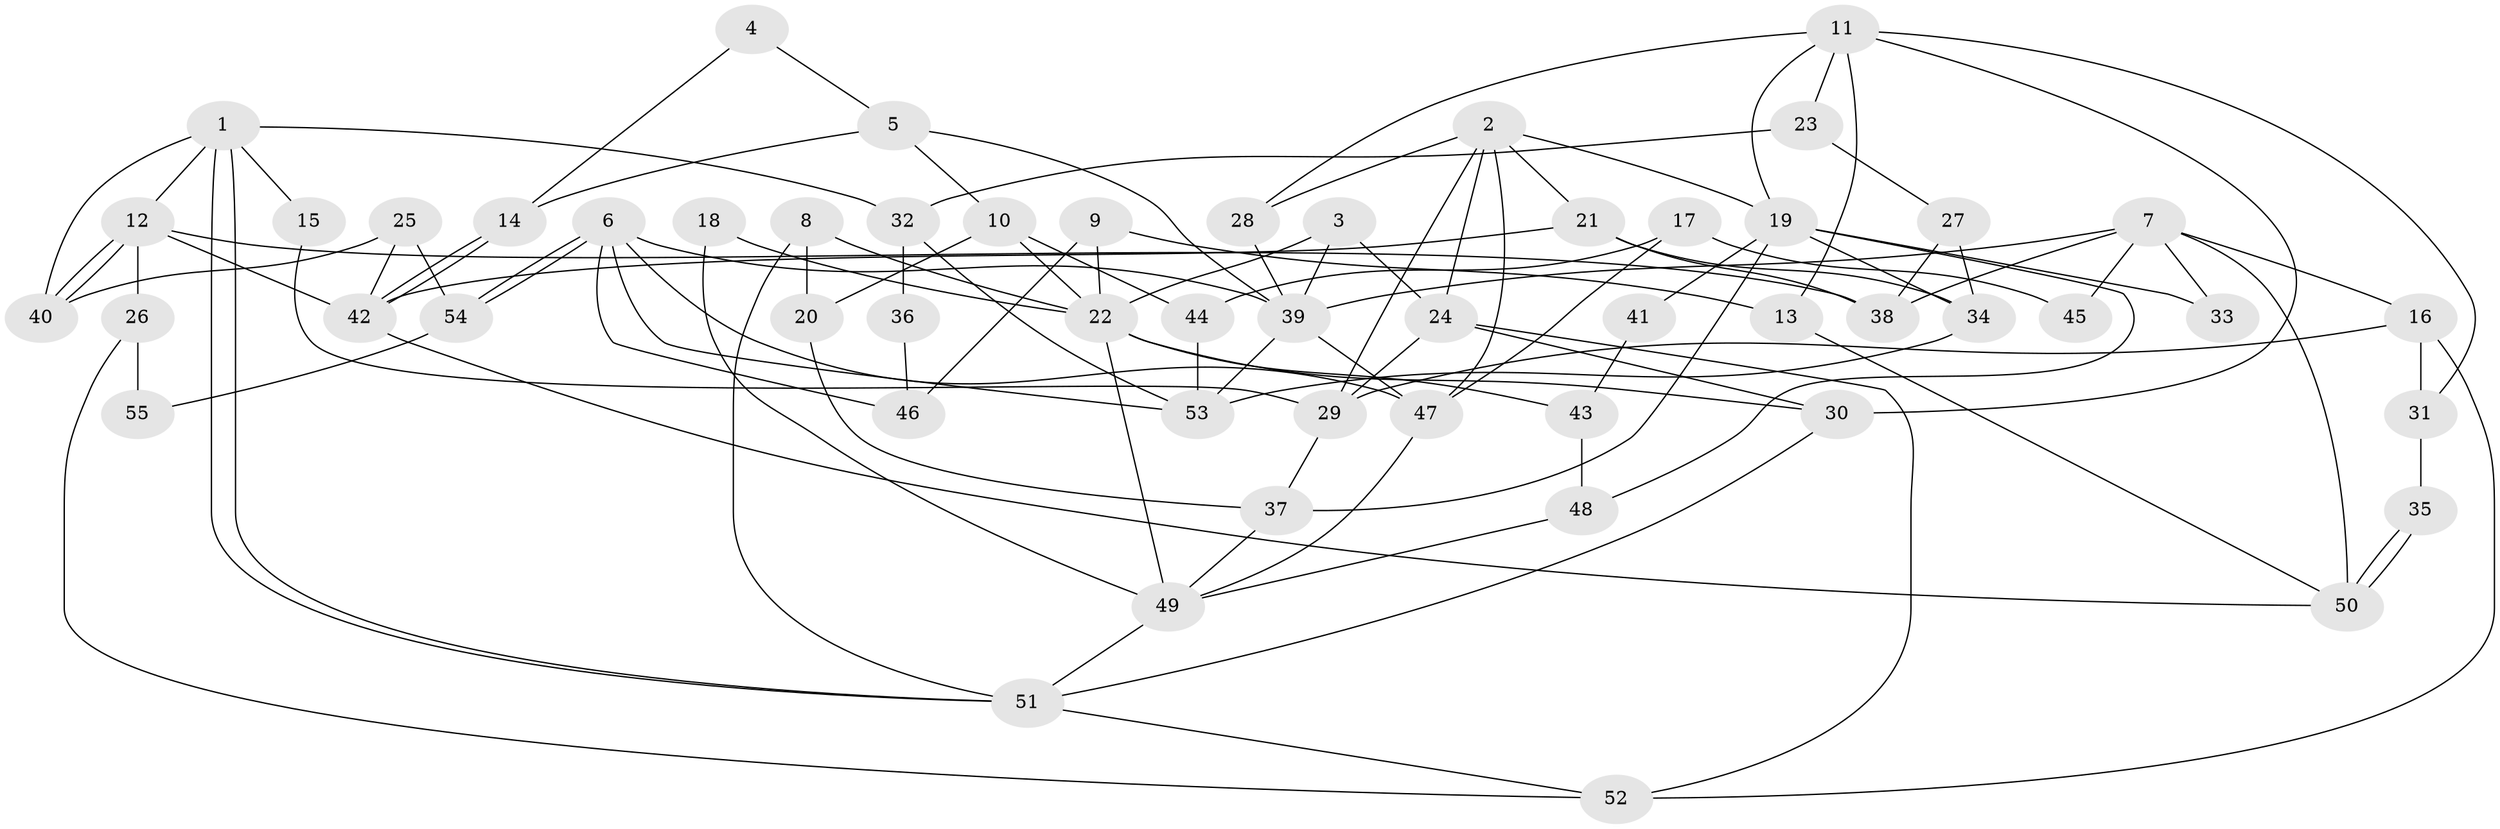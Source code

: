 // coarse degree distribution, {7: 0.18181818181818182, 8: 0.06060606060606061, 3: 0.24242424242424243, 6: 0.030303030303030304, 5: 0.15151515151515152, 4: 0.18181818181818182, 1: 0.030303030303030304, 10: 0.030303030303030304, 2: 0.09090909090909091}
// Generated by graph-tools (version 1.1) at 2025/42/03/06/25 10:42:01]
// undirected, 55 vertices, 110 edges
graph export_dot {
graph [start="1"]
  node [color=gray90,style=filled];
  1;
  2;
  3;
  4;
  5;
  6;
  7;
  8;
  9;
  10;
  11;
  12;
  13;
  14;
  15;
  16;
  17;
  18;
  19;
  20;
  21;
  22;
  23;
  24;
  25;
  26;
  27;
  28;
  29;
  30;
  31;
  32;
  33;
  34;
  35;
  36;
  37;
  38;
  39;
  40;
  41;
  42;
  43;
  44;
  45;
  46;
  47;
  48;
  49;
  50;
  51;
  52;
  53;
  54;
  55;
  1 -- 51;
  1 -- 51;
  1 -- 12;
  1 -- 15;
  1 -- 32;
  1 -- 40;
  2 -- 24;
  2 -- 29;
  2 -- 19;
  2 -- 21;
  2 -- 28;
  2 -- 47;
  3 -- 39;
  3 -- 22;
  3 -- 24;
  4 -- 5;
  4 -- 14;
  5 -- 39;
  5 -- 10;
  5 -- 14;
  6 -- 39;
  6 -- 54;
  6 -- 54;
  6 -- 46;
  6 -- 47;
  6 -- 53;
  7 -- 39;
  7 -- 38;
  7 -- 16;
  7 -- 33;
  7 -- 45;
  7 -- 50;
  8 -- 51;
  8 -- 22;
  8 -- 20;
  9 -- 22;
  9 -- 13;
  9 -- 46;
  10 -- 22;
  10 -- 20;
  10 -- 44;
  11 -- 28;
  11 -- 19;
  11 -- 13;
  11 -- 23;
  11 -- 30;
  11 -- 31;
  12 -- 42;
  12 -- 40;
  12 -- 40;
  12 -- 26;
  12 -- 38;
  13 -- 50;
  14 -- 42;
  14 -- 42;
  15 -- 29;
  16 -- 29;
  16 -- 31;
  16 -- 52;
  17 -- 44;
  17 -- 47;
  17 -- 45;
  18 -- 22;
  18 -- 49;
  19 -- 34;
  19 -- 33;
  19 -- 37;
  19 -- 41;
  19 -- 48;
  20 -- 37;
  21 -- 42;
  21 -- 34;
  21 -- 38;
  22 -- 30;
  22 -- 49;
  22 -- 43;
  23 -- 32;
  23 -- 27;
  24 -- 30;
  24 -- 29;
  24 -- 52;
  25 -- 40;
  25 -- 42;
  25 -- 54;
  26 -- 52;
  26 -- 55;
  27 -- 38;
  27 -- 34;
  28 -- 39;
  29 -- 37;
  30 -- 51;
  31 -- 35;
  32 -- 53;
  32 -- 36;
  34 -- 53;
  35 -- 50;
  35 -- 50;
  36 -- 46;
  37 -- 49;
  39 -- 47;
  39 -- 53;
  41 -- 43;
  42 -- 50;
  43 -- 48;
  44 -- 53;
  47 -- 49;
  48 -- 49;
  49 -- 51;
  51 -- 52;
  54 -- 55;
}
